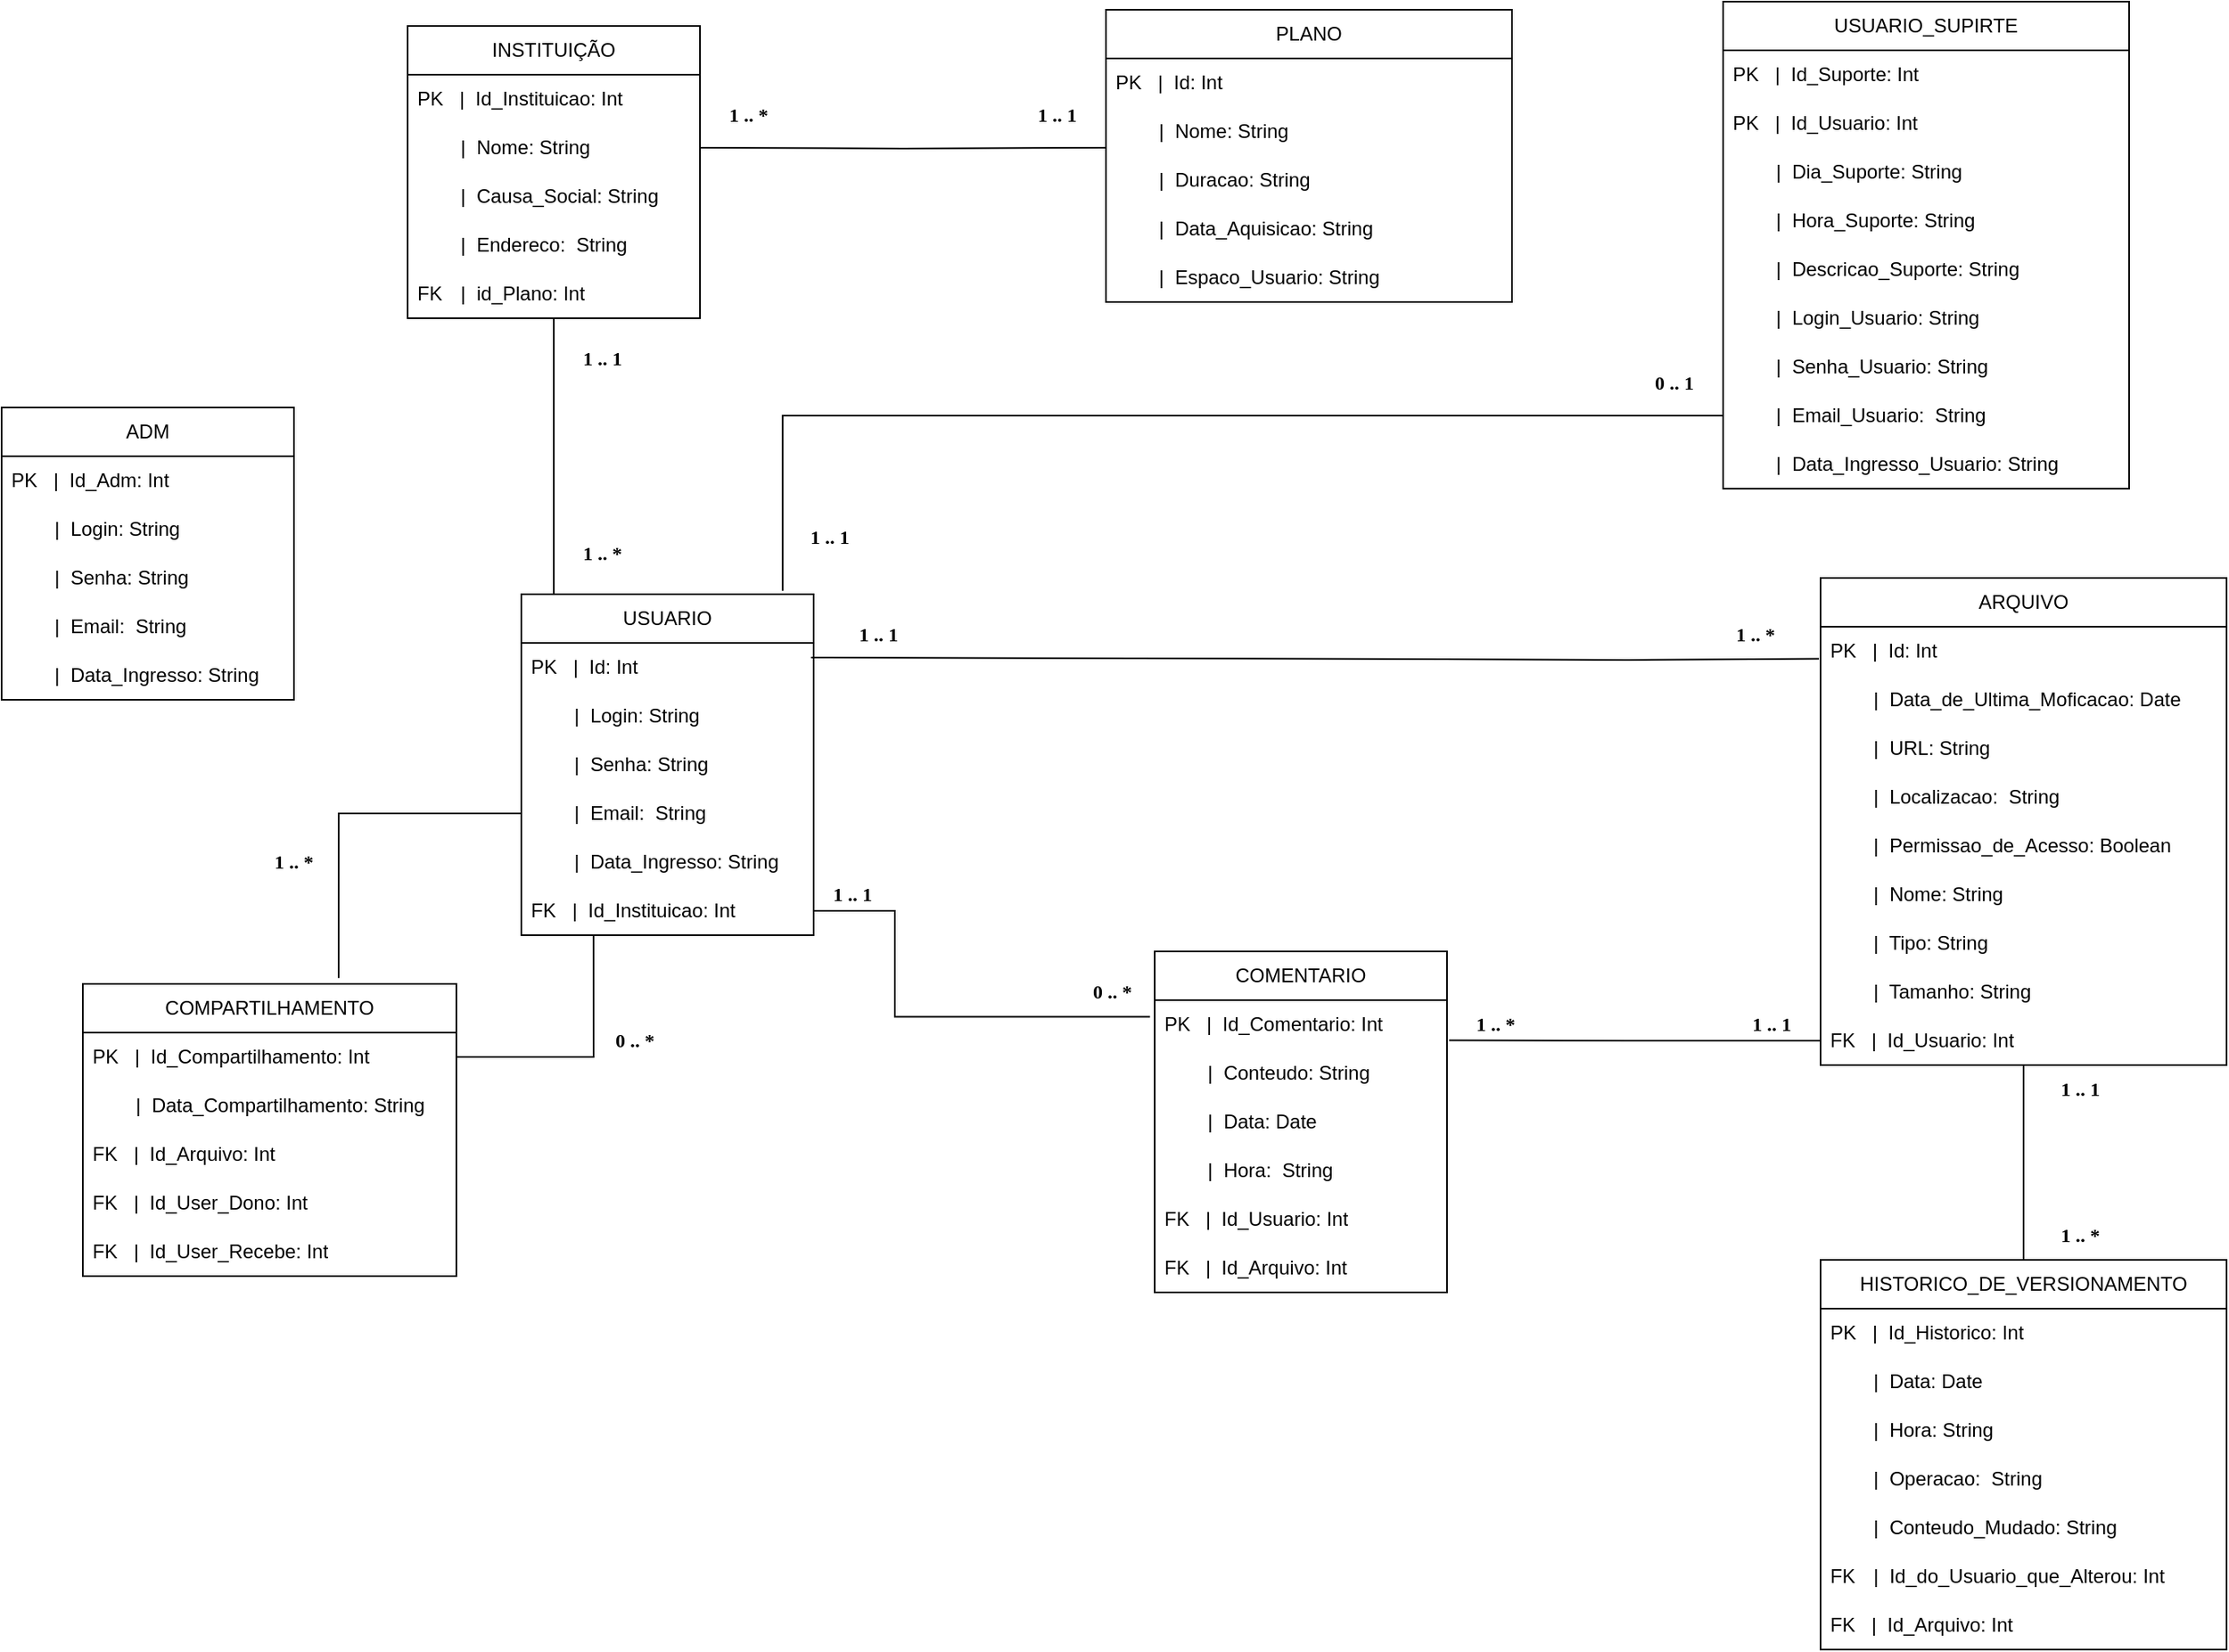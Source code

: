 <mxfile version="27.0.5">
  <diagram name="Página-1" id="Sn70l-eS0Fuq6PyFYDMR">
    <mxGraphModel grid="1" page="1" gridSize="10" guides="1" tooltips="1" connect="1" arrows="1" fold="1" pageScale="1" pageWidth="827" pageHeight="1169" math="0" shadow="0">
      <root>
        <mxCell id="0" />
        <mxCell id="1" parent="0" />
        <mxCell id="A3AxpxYqDfXR_SWSZKje-41" style="edgeStyle=orthogonalEdgeStyle;rounded=0;orthogonalLoop=1;jettySize=auto;html=1;exitX=0.5;exitY=0;exitDx=0;exitDy=0;entryX=0.5;entryY=1;entryDx=0;entryDy=0;endArrow=none;endFill=1;startFill=0;" edge="1" parent="1" source="zEqPPyR3b_pLSrpucmoR-1" target="A3AxpxYqDfXR_SWSZKje-9">
          <mxGeometry relative="1" as="geometry">
            <Array as="points">
              <mxPoint x="160" y="460" />
            </Array>
          </mxGeometry>
        </mxCell>
        <mxCell id="zEqPPyR3b_pLSrpucmoR-1" value="USUARIO" style="swimlane;fontStyle=0;childLayout=stackLayout;horizontal=1;startSize=30;horizontalStack=0;resizeParent=1;resizeParentMax=0;resizeLast=0;collapsible=1;marginBottom=0;whiteSpace=wrap;html=1;" vertex="1" parent="1">
          <mxGeometry x="140" y="460" width="180" height="210" as="geometry" />
        </mxCell>
        <mxCell id="zEqPPyR3b_pLSrpucmoR-2" value="PK&amp;nbsp; &amp;nbsp;|&amp;nbsp; Id: Int" style="text;strokeColor=none;fillColor=none;align=left;verticalAlign=middle;spacingLeft=4;spacingRight=4;overflow=hidden;points=[[0,0.5],[1,0.5]];portConstraint=eastwest;rotatable=0;whiteSpace=wrap;html=1;" vertex="1" parent="zEqPPyR3b_pLSrpucmoR-1">
          <mxGeometry y="30" width="180" height="30" as="geometry" />
        </mxCell>
        <mxCell id="zEqPPyR3b_pLSrpucmoR-3" value="&lt;span style=&quot;white-space: pre;&quot;&gt;&#x9;&lt;/span&gt;|&amp;nbsp; Login: String" style="text;strokeColor=none;fillColor=none;align=left;verticalAlign=middle;spacingLeft=4;spacingRight=4;overflow=hidden;points=[[0,0.5],[1,0.5]];portConstraint=eastwest;rotatable=0;whiteSpace=wrap;html=1;" vertex="1" parent="zEqPPyR3b_pLSrpucmoR-1">
          <mxGeometry y="60" width="180" height="30" as="geometry" />
        </mxCell>
        <mxCell id="zEqPPyR3b_pLSrpucmoR-4" value="&lt;span style=&quot;white-space: pre;&quot;&gt;&#x9;&lt;/span&gt;|&amp;nbsp; Senha: String" style="text;strokeColor=none;fillColor=none;align=left;verticalAlign=middle;spacingLeft=4;spacingRight=4;overflow=hidden;points=[[0,0.5],[1,0.5]];portConstraint=eastwest;rotatable=0;whiteSpace=wrap;html=1;" vertex="1" parent="zEqPPyR3b_pLSrpucmoR-1">
          <mxGeometry y="90" width="180" height="30" as="geometry" />
        </mxCell>
        <mxCell id="zEqPPyR3b_pLSrpucmoR-9" value="&lt;span style=&quot;white-space: pre;&quot;&gt;&#x9;&lt;/span&gt;|&amp;nbsp; Email:&amp;nbsp; String" style="text;strokeColor=none;fillColor=none;align=left;verticalAlign=middle;spacingLeft=4;spacingRight=4;overflow=hidden;points=[[0,0.5],[1,0.5]];portConstraint=eastwest;rotatable=0;whiteSpace=wrap;html=1;" vertex="1" parent="zEqPPyR3b_pLSrpucmoR-1">
          <mxGeometry y="120" width="180" height="30" as="geometry" />
        </mxCell>
        <mxCell id="zEqPPyR3b_pLSrpucmoR-10" value="&lt;span style=&quot;white-space: pre;&quot;&gt;&#x9;&lt;/span&gt;|&amp;nbsp; Data_Ingresso: String" style="text;strokeColor=none;fillColor=none;align=left;verticalAlign=middle;spacingLeft=4;spacingRight=4;overflow=hidden;points=[[0,0.5],[1,0.5]];portConstraint=eastwest;rotatable=0;whiteSpace=wrap;html=1;" vertex="1" parent="zEqPPyR3b_pLSrpucmoR-1">
          <mxGeometry y="150" width="180" height="30" as="geometry" />
        </mxCell>
        <mxCell id="UGEgaU15VHZZsxW4AcWi-66" value="FK&amp;nbsp; &amp;nbsp;|&amp;nbsp; Id_Instituicao: Int" style="text;strokeColor=none;fillColor=none;align=left;verticalAlign=middle;spacingLeft=4;spacingRight=4;overflow=hidden;points=[[0,0.5],[1,0.5]];portConstraint=eastwest;rotatable=0;whiteSpace=wrap;html=1;" vertex="1" parent="zEqPPyR3b_pLSrpucmoR-1">
          <mxGeometry y="180" width="180" height="30" as="geometry" />
        </mxCell>
        <mxCell id="zEqPPyR3b_pLSrpucmoR-18" style="rounded=0;orthogonalLoop=1;jettySize=auto;html=1;entryX=0.99;entryY=0.073;entryDx=0;entryDy=0;entryPerimeter=0;endArrow=none;startFill=0;" edge="1" parent="1">
          <mxGeometry relative="1" as="geometry">
            <mxPoint x="710" y="500" as="sourcePoint" />
            <mxPoint x="318.38" y="499.0" as="targetPoint" />
          </mxGeometry>
        </mxCell>
        <mxCell id="zEqPPyR3b_pLSrpucmoR-19" value="&lt;b&gt;&lt;font face=&quot;Comic Sans MS&quot;&gt;1 .. *&lt;/font&gt;&lt;/b&gt;" style="text;html=1;align=center;verticalAlign=middle;whiteSpace=wrap;rounded=0;" vertex="1" parent="1">
          <mxGeometry x="250" y="150" width="60" height="30" as="geometry" />
        </mxCell>
        <mxCell id="UGEgaU15VHZZsxW4AcWi-2" value="ARQUIVO" style="swimlane;fontStyle=0;childLayout=stackLayout;horizontal=1;startSize=30;horizontalStack=0;resizeParent=1;resizeParentMax=0;resizeLast=0;collapsible=1;marginBottom=0;whiteSpace=wrap;html=1;" vertex="1" parent="1">
          <mxGeometry x="940" y="450" width="250" height="300" as="geometry" />
        </mxCell>
        <mxCell id="UGEgaU15VHZZsxW4AcWi-3" value="PK&amp;nbsp; &amp;nbsp;|&amp;nbsp; Id: Int" style="text;strokeColor=none;fillColor=none;align=left;verticalAlign=middle;spacingLeft=4;spacingRight=4;overflow=hidden;points=[[0,0.5],[1,0.5]];portConstraint=eastwest;rotatable=0;whiteSpace=wrap;html=1;" vertex="1" parent="UGEgaU15VHZZsxW4AcWi-2">
          <mxGeometry y="30" width="250" height="30" as="geometry" />
        </mxCell>
        <mxCell id="UGEgaU15VHZZsxW4AcWi-4" value="&lt;span style=&quot;white-space: pre;&quot;&gt;&#x9;&lt;/span&gt;|&amp;nbsp; Data_de_Ultima_Moficacao: Date" style="text;strokeColor=none;fillColor=none;align=left;verticalAlign=middle;spacingLeft=4;spacingRight=4;overflow=hidden;points=[[0,0.5],[1,0.5]];portConstraint=eastwest;rotatable=0;whiteSpace=wrap;html=1;" vertex="1" parent="UGEgaU15VHZZsxW4AcWi-2">
          <mxGeometry y="60" width="250" height="30" as="geometry" />
        </mxCell>
        <mxCell id="UGEgaU15VHZZsxW4AcWi-5" value="&lt;span style=&quot;white-space: pre;&quot;&gt;&#x9;&lt;/span&gt;|&amp;nbsp; URL: String" style="text;strokeColor=none;fillColor=none;align=left;verticalAlign=middle;spacingLeft=4;spacingRight=4;overflow=hidden;points=[[0,0.5],[1,0.5]];portConstraint=eastwest;rotatable=0;whiteSpace=wrap;html=1;" vertex="1" parent="UGEgaU15VHZZsxW4AcWi-2">
          <mxGeometry y="90" width="250" height="30" as="geometry" />
        </mxCell>
        <mxCell id="UGEgaU15VHZZsxW4AcWi-6" value="&lt;span style=&quot;white-space: pre;&quot;&gt;&#x9;&lt;/span&gt;|&amp;nbsp; Localizacao:&amp;nbsp; String" style="text;strokeColor=none;fillColor=none;align=left;verticalAlign=middle;spacingLeft=4;spacingRight=4;overflow=hidden;points=[[0,0.5],[1,0.5]];portConstraint=eastwest;rotatable=0;whiteSpace=wrap;html=1;" vertex="1" parent="UGEgaU15VHZZsxW4AcWi-2">
          <mxGeometry y="120" width="250" height="30" as="geometry" />
        </mxCell>
        <mxCell id="UGEgaU15VHZZsxW4AcWi-11" value="&lt;span style=&quot;white-space: pre;&quot;&gt;&#x9;&lt;/span&gt;|&amp;nbsp; Permissao_de_Acesso: Boolean" style="text;strokeColor=none;fillColor=none;align=left;verticalAlign=middle;spacingLeft=4;spacingRight=4;overflow=hidden;points=[[0,0.5],[1,0.5]];portConstraint=eastwest;rotatable=0;whiteSpace=wrap;html=1;" vertex="1" parent="UGEgaU15VHZZsxW4AcWi-2">
          <mxGeometry y="150" width="250" height="30" as="geometry" />
        </mxCell>
        <mxCell id="UGEgaU15VHZZsxW4AcWi-9" value="&lt;span style=&quot;white-space: pre;&quot;&gt;&#x9;&lt;/span&gt;|&amp;nbsp; Nome: String" style="text;strokeColor=none;fillColor=none;align=left;verticalAlign=middle;spacingLeft=4;spacingRight=4;overflow=hidden;points=[[0,0.5],[1,0.5]];portConstraint=eastwest;rotatable=0;whiteSpace=wrap;html=1;" vertex="1" parent="UGEgaU15VHZZsxW4AcWi-2">
          <mxGeometry y="180" width="250" height="30" as="geometry" />
        </mxCell>
        <mxCell id="UGEgaU15VHZZsxW4AcWi-10" value="&lt;span style=&quot;white-space: pre;&quot;&gt;&#x9;&lt;/span&gt;|&amp;nbsp; Tipo: String" style="text;strokeColor=none;fillColor=none;align=left;verticalAlign=middle;spacingLeft=4;spacingRight=4;overflow=hidden;points=[[0,0.5],[1,0.5]];portConstraint=eastwest;rotatable=0;whiteSpace=wrap;html=1;" vertex="1" parent="UGEgaU15VHZZsxW4AcWi-2">
          <mxGeometry y="210" width="250" height="30" as="geometry" />
        </mxCell>
        <mxCell id="UGEgaU15VHZZsxW4AcWi-7" value="&lt;span style=&quot;white-space: pre;&quot;&gt;&#x9;&lt;/span&gt;|&amp;nbsp; Tamanho: String" style="text;strokeColor=none;fillColor=none;align=left;verticalAlign=middle;spacingLeft=4;spacingRight=4;overflow=hidden;points=[[0,0.5],[1,0.5]];portConstraint=eastwest;rotatable=0;whiteSpace=wrap;html=1;" vertex="1" parent="UGEgaU15VHZZsxW4AcWi-2">
          <mxGeometry y="240" width="250" height="30" as="geometry" />
        </mxCell>
        <mxCell id="zEqPPyR3b_pLSrpucmoR-13" value="FK&amp;nbsp; &amp;nbsp;|&amp;nbsp; Id_Usuario: Int" style="text;strokeColor=none;fillColor=none;align=left;verticalAlign=middle;spacingLeft=4;spacingRight=4;overflow=hidden;points=[[0,0.5],[1,0.5]];portConstraint=eastwest;rotatable=0;whiteSpace=wrap;html=1;" vertex="1" parent="UGEgaU15VHZZsxW4AcWi-2">
          <mxGeometry y="270" width="250" height="30" as="geometry" />
        </mxCell>
        <mxCell id="UGEgaU15VHZZsxW4AcWi-13" style="edgeStyle=orthogonalEdgeStyle;rounded=0;orthogonalLoop=1;jettySize=auto;html=1;entryX=-0.004;entryY=0.659;entryDx=0;entryDy=0;entryPerimeter=0;endArrow=none;startFill=0;" edge="1" parent="1" target="UGEgaU15VHZZsxW4AcWi-3">
          <mxGeometry relative="1" as="geometry">
            <mxPoint x="702" y="500" as="sourcePoint" />
          </mxGeometry>
        </mxCell>
        <mxCell id="UGEgaU15VHZZsxW4AcWi-14" value="&lt;b&gt;&lt;font face=&quot;Comic Sans MS&quot;&gt;1 .. *&lt;/font&gt;&lt;/b&gt;" style="text;html=1;align=center;verticalAlign=middle;whiteSpace=wrap;rounded=0;" vertex="1" parent="1">
          <mxGeometry x="870" y="470" width="60" height="30" as="geometry" />
        </mxCell>
        <mxCell id="UGEgaU15VHZZsxW4AcWi-18" value="HISTORICO_DE_VERSIONAMENTO" style="swimlane;fontStyle=0;childLayout=stackLayout;horizontal=1;startSize=30;horizontalStack=0;resizeParent=1;resizeParentMax=0;resizeLast=0;collapsible=1;marginBottom=0;whiteSpace=wrap;html=1;" vertex="1" parent="1">
          <mxGeometry x="940" y="870" width="250" height="240" as="geometry" />
        </mxCell>
        <mxCell id="UGEgaU15VHZZsxW4AcWi-19" value="PK&amp;nbsp; &amp;nbsp;|&amp;nbsp; Id_Historico: Int" style="text;strokeColor=none;fillColor=none;align=left;verticalAlign=middle;spacingLeft=4;spacingRight=4;overflow=hidden;points=[[0,0.5],[1,0.5]];portConstraint=eastwest;rotatable=0;whiteSpace=wrap;html=1;" vertex="1" parent="UGEgaU15VHZZsxW4AcWi-18">
          <mxGeometry y="30" width="250" height="30" as="geometry" />
        </mxCell>
        <mxCell id="UGEgaU15VHZZsxW4AcWi-20" value="&lt;span style=&quot;white-space: pre;&quot;&gt;&#x9;&lt;/span&gt;|&amp;nbsp; Data: Date" style="text;strokeColor=none;fillColor=none;align=left;verticalAlign=middle;spacingLeft=4;spacingRight=4;overflow=hidden;points=[[0,0.5],[1,0.5]];portConstraint=eastwest;rotatable=0;whiteSpace=wrap;html=1;" vertex="1" parent="UGEgaU15VHZZsxW4AcWi-18">
          <mxGeometry y="60" width="250" height="30" as="geometry" />
        </mxCell>
        <mxCell id="UGEgaU15VHZZsxW4AcWi-21" value="&lt;span style=&quot;white-space: pre;&quot;&gt;&#x9;&lt;/span&gt;|&amp;nbsp; Hora: String" style="text;strokeColor=none;fillColor=none;align=left;verticalAlign=middle;spacingLeft=4;spacingRight=4;overflow=hidden;points=[[0,0.5],[1,0.5]];portConstraint=eastwest;rotatable=0;whiteSpace=wrap;html=1;" vertex="1" parent="UGEgaU15VHZZsxW4AcWi-18">
          <mxGeometry y="90" width="250" height="30" as="geometry" />
        </mxCell>
        <mxCell id="UGEgaU15VHZZsxW4AcWi-22" value="&lt;span style=&quot;white-space: pre;&quot;&gt;&#x9;&lt;/span&gt;|&amp;nbsp; Operacao:&amp;nbsp; String" style="text;strokeColor=none;fillColor=none;align=left;verticalAlign=middle;spacingLeft=4;spacingRight=4;overflow=hidden;points=[[0,0.5],[1,0.5]];portConstraint=eastwest;rotatable=0;whiteSpace=wrap;html=1;" vertex="1" parent="UGEgaU15VHZZsxW4AcWi-18">
          <mxGeometry y="120" width="250" height="30" as="geometry" />
        </mxCell>
        <mxCell id="UGEgaU15VHZZsxW4AcWi-24" value="&lt;span style=&quot;white-space: pre;&quot;&gt;&#x9;&lt;/span&gt;|&amp;nbsp; Conteudo_Mudado: String" style="text;strokeColor=none;fillColor=none;align=left;verticalAlign=middle;spacingLeft=4;spacingRight=4;overflow=hidden;points=[[0,0.5],[1,0.5]];portConstraint=eastwest;rotatable=0;whiteSpace=wrap;html=1;" vertex="1" parent="UGEgaU15VHZZsxW4AcWi-18">
          <mxGeometry y="150" width="250" height="30" as="geometry" />
        </mxCell>
        <mxCell id="UGEgaU15VHZZsxW4AcWi-23" value="FK&lt;span style=&quot;white-space: pre;&quot;&gt;&#x9;&lt;/span&gt;|&amp;nbsp; Id_do_Usuario_que_Alterou: Int" style="text;strokeColor=none;fillColor=none;align=left;verticalAlign=middle;spacingLeft=4;spacingRight=4;overflow=hidden;points=[[0,0.5],[1,0.5]];portConstraint=eastwest;rotatable=0;whiteSpace=wrap;html=1;" vertex="1" parent="UGEgaU15VHZZsxW4AcWi-18">
          <mxGeometry y="180" width="250" height="30" as="geometry" />
        </mxCell>
        <mxCell id="UGEgaU15VHZZsxW4AcWi-45" value="FK&amp;nbsp; &amp;nbsp;|&amp;nbsp; Id_Arquivo: Int" style="text;strokeColor=none;fillColor=none;align=left;verticalAlign=middle;spacingLeft=4;spacingRight=4;overflow=hidden;points=[[0,0.5],[1,0.5]];portConstraint=eastwest;rotatable=0;whiteSpace=wrap;html=1;" vertex="1" parent="UGEgaU15VHZZsxW4AcWi-18">
          <mxGeometry y="210" width="250" height="30" as="geometry" />
        </mxCell>
        <mxCell id="UGEgaU15VHZZsxW4AcWi-29" value="ADM" style="swimlane;fontStyle=0;childLayout=stackLayout;horizontal=1;startSize=30;horizontalStack=0;resizeParent=1;resizeParentMax=0;resizeLast=0;collapsible=1;marginBottom=0;whiteSpace=wrap;html=1;" vertex="1" parent="1">
          <mxGeometry x="-180" y="345" width="180" height="180" as="geometry" />
        </mxCell>
        <mxCell id="UGEgaU15VHZZsxW4AcWi-30" value="PK&amp;nbsp; &amp;nbsp;|&amp;nbsp; Id_Adm: Int" style="text;strokeColor=none;fillColor=none;align=left;verticalAlign=middle;spacingLeft=4;spacingRight=4;overflow=hidden;points=[[0,0.5],[1,0.5]];portConstraint=eastwest;rotatable=0;whiteSpace=wrap;html=1;" vertex="1" parent="UGEgaU15VHZZsxW4AcWi-29">
          <mxGeometry y="30" width="180" height="30" as="geometry" />
        </mxCell>
        <mxCell id="UGEgaU15VHZZsxW4AcWi-31" value="&lt;span style=&quot;white-space: pre;&quot;&gt;&#x9;&lt;/span&gt;|&amp;nbsp; Login: String" style="text;strokeColor=none;fillColor=none;align=left;verticalAlign=middle;spacingLeft=4;spacingRight=4;overflow=hidden;points=[[0,0.5],[1,0.5]];portConstraint=eastwest;rotatable=0;whiteSpace=wrap;html=1;" vertex="1" parent="UGEgaU15VHZZsxW4AcWi-29">
          <mxGeometry y="60" width="180" height="30" as="geometry" />
        </mxCell>
        <mxCell id="UGEgaU15VHZZsxW4AcWi-32" value="&lt;span style=&quot;white-space: pre;&quot;&gt;&#x9;&lt;/span&gt;|&amp;nbsp; Senha: String" style="text;strokeColor=none;fillColor=none;align=left;verticalAlign=middle;spacingLeft=4;spacingRight=4;overflow=hidden;points=[[0,0.5],[1,0.5]];portConstraint=eastwest;rotatable=0;whiteSpace=wrap;html=1;" vertex="1" parent="UGEgaU15VHZZsxW4AcWi-29">
          <mxGeometry y="90" width="180" height="30" as="geometry" />
        </mxCell>
        <mxCell id="UGEgaU15VHZZsxW4AcWi-33" value="&lt;span style=&quot;white-space: pre;&quot;&gt;&#x9;&lt;/span&gt;|&amp;nbsp; Email:&amp;nbsp; String" style="text;strokeColor=none;fillColor=none;align=left;verticalAlign=middle;spacingLeft=4;spacingRight=4;overflow=hidden;points=[[0,0.5],[1,0.5]];portConstraint=eastwest;rotatable=0;whiteSpace=wrap;html=1;" vertex="1" parent="UGEgaU15VHZZsxW4AcWi-29">
          <mxGeometry y="120" width="180" height="30" as="geometry" />
        </mxCell>
        <mxCell id="UGEgaU15VHZZsxW4AcWi-34" value="&lt;span style=&quot;white-space: pre;&quot;&gt;&#x9;&lt;/span&gt;|&amp;nbsp; Data_Ingresso: String" style="text;strokeColor=none;fillColor=none;align=left;verticalAlign=middle;spacingLeft=4;spacingRight=4;overflow=hidden;points=[[0,0.5],[1,0.5]];portConstraint=eastwest;rotatable=0;whiteSpace=wrap;html=1;" vertex="1" parent="UGEgaU15VHZZsxW4AcWi-29">
          <mxGeometry y="150" width="180" height="30" as="geometry" />
        </mxCell>
        <mxCell id="UGEgaU15VHZZsxW4AcWi-36" value="&lt;b&gt;&lt;font face=&quot;Comic Sans MS&quot;&gt;1 .. 1&lt;/font&gt;&lt;/b&gt;" style="text;html=1;align=center;verticalAlign=middle;whiteSpace=wrap;rounded=0;" vertex="1" parent="1">
          <mxGeometry x="1070" y="750" width="60" height="30" as="geometry" />
        </mxCell>
        <mxCell id="UGEgaU15VHZZsxW4AcWi-37" value="&lt;b&gt;&lt;font face=&quot;Comic Sans MS&quot;&gt;1 .. *&lt;/font&gt;&lt;/b&gt;" style="text;html=1;align=center;verticalAlign=middle;whiteSpace=wrap;rounded=0;" vertex="1" parent="1">
          <mxGeometry x="1070" y="840" width="60" height="30" as="geometry" />
        </mxCell>
        <mxCell id="UGEgaU15VHZZsxW4AcWi-38" value="COMENTARIO" style="swimlane;fontStyle=0;childLayout=stackLayout;horizontal=1;startSize=30;horizontalStack=0;resizeParent=1;resizeParentMax=0;resizeLast=0;collapsible=1;marginBottom=0;whiteSpace=wrap;html=1;" vertex="1" parent="1">
          <mxGeometry x="530" y="680" width="180" height="210" as="geometry" />
        </mxCell>
        <mxCell id="UGEgaU15VHZZsxW4AcWi-39" value="PK&amp;nbsp; &amp;nbsp;|&amp;nbsp; Id_Comentario: Int" style="text;strokeColor=none;fillColor=none;align=left;verticalAlign=middle;spacingLeft=4;spacingRight=4;overflow=hidden;points=[[0,0.5],[1,0.5]];portConstraint=eastwest;rotatable=0;whiteSpace=wrap;html=1;" vertex="1" parent="UGEgaU15VHZZsxW4AcWi-38">
          <mxGeometry y="30" width="180" height="30" as="geometry" />
        </mxCell>
        <mxCell id="UGEgaU15VHZZsxW4AcWi-40" value="&lt;span style=&quot;white-space: pre;&quot;&gt;&#x9;&lt;/span&gt;|&amp;nbsp; Conteudo: String" style="text;strokeColor=none;fillColor=none;align=left;verticalAlign=middle;spacingLeft=4;spacingRight=4;overflow=hidden;points=[[0,0.5],[1,0.5]];portConstraint=eastwest;rotatable=0;whiteSpace=wrap;html=1;" vertex="1" parent="UGEgaU15VHZZsxW4AcWi-38">
          <mxGeometry y="60" width="180" height="30" as="geometry" />
        </mxCell>
        <mxCell id="UGEgaU15VHZZsxW4AcWi-41" value="&lt;span style=&quot;white-space: pre;&quot;&gt;&#x9;&lt;/span&gt;|&amp;nbsp; Data: Date" style="text;strokeColor=none;fillColor=none;align=left;verticalAlign=middle;spacingLeft=4;spacingRight=4;overflow=hidden;points=[[0,0.5],[1,0.5]];portConstraint=eastwest;rotatable=0;whiteSpace=wrap;html=1;" vertex="1" parent="UGEgaU15VHZZsxW4AcWi-38">
          <mxGeometry y="90" width="180" height="30" as="geometry" />
        </mxCell>
        <mxCell id="UGEgaU15VHZZsxW4AcWi-42" value="&lt;span style=&quot;white-space: pre;&quot;&gt;&#x9;&lt;/span&gt;|&amp;nbsp; Hora:&amp;nbsp; String" style="text;strokeColor=none;fillColor=none;align=left;verticalAlign=middle;spacingLeft=4;spacingRight=4;overflow=hidden;points=[[0,0.5],[1,0.5]];portConstraint=eastwest;rotatable=0;whiteSpace=wrap;html=1;" vertex="1" parent="UGEgaU15VHZZsxW4AcWi-38">
          <mxGeometry y="120" width="180" height="30" as="geometry" />
        </mxCell>
        <mxCell id="UGEgaU15VHZZsxW4AcWi-46" value="FK&amp;nbsp; &amp;nbsp;|&amp;nbsp; Id_Usuario: Int" style="text;strokeColor=none;fillColor=none;align=left;verticalAlign=middle;spacingLeft=4;spacingRight=4;overflow=hidden;points=[[0,0.5],[1,0.5]];portConstraint=eastwest;rotatable=0;whiteSpace=wrap;html=1;" vertex="1" parent="UGEgaU15VHZZsxW4AcWi-38">
          <mxGeometry y="150" width="180" height="30" as="geometry" />
        </mxCell>
        <mxCell id="UGEgaU15VHZZsxW4AcWi-47" value="FK&amp;nbsp; &amp;nbsp;|&amp;nbsp; Id_Arquivo: Int" style="text;strokeColor=none;fillColor=none;align=left;verticalAlign=middle;spacingLeft=4;spacingRight=4;overflow=hidden;points=[[0,0.5],[1,0.5]];portConstraint=eastwest;rotatable=0;whiteSpace=wrap;html=1;" vertex="1" parent="UGEgaU15VHZZsxW4AcWi-38">
          <mxGeometry y="180" width="180" height="30" as="geometry" />
        </mxCell>
        <mxCell id="A3AxpxYqDfXR_SWSZKje-9" value="INSTITUIÇÃO" style="swimlane;fontStyle=0;childLayout=stackLayout;horizontal=1;startSize=30;horizontalStack=0;resizeParent=1;resizeParentMax=0;resizeLast=0;collapsible=1;marginBottom=0;whiteSpace=wrap;html=1;" vertex="1" parent="1">
          <mxGeometry x="70" y="110" width="180" height="180" as="geometry" />
        </mxCell>
        <mxCell id="A3AxpxYqDfXR_SWSZKje-10" value="PK&amp;nbsp; &amp;nbsp;|&amp;nbsp; Id_Instituicao: Int" style="text;strokeColor=none;fillColor=none;align=left;verticalAlign=middle;spacingLeft=4;spacingRight=4;overflow=hidden;points=[[0,0.5],[1,0.5]];portConstraint=eastwest;rotatable=0;whiteSpace=wrap;html=1;" vertex="1" parent="A3AxpxYqDfXR_SWSZKje-9">
          <mxGeometry y="30" width="180" height="30" as="geometry" />
        </mxCell>
        <mxCell id="A3AxpxYqDfXR_SWSZKje-11" value="&lt;span style=&quot;white-space: pre;&quot;&gt;&#x9;&lt;/span&gt;|&amp;nbsp; Nome: String" style="text;strokeColor=none;fillColor=none;align=left;verticalAlign=middle;spacingLeft=4;spacingRight=4;overflow=hidden;points=[[0,0.5],[1,0.5]];portConstraint=eastwest;rotatable=0;whiteSpace=wrap;html=1;" vertex="1" parent="A3AxpxYqDfXR_SWSZKje-9">
          <mxGeometry y="60" width="180" height="30" as="geometry" />
        </mxCell>
        <mxCell id="A3AxpxYqDfXR_SWSZKje-12" value="&lt;span style=&quot;white-space: pre;&quot;&gt;&#x9;&lt;/span&gt;|&amp;nbsp; Causa_Social: String" style="text;strokeColor=none;fillColor=none;align=left;verticalAlign=middle;spacingLeft=4;spacingRight=4;overflow=hidden;points=[[0,0.5],[1,0.5]];portConstraint=eastwest;rotatable=0;whiteSpace=wrap;html=1;" vertex="1" parent="A3AxpxYqDfXR_SWSZKje-9">
          <mxGeometry y="90" width="180" height="30" as="geometry" />
        </mxCell>
        <mxCell id="A3AxpxYqDfXR_SWSZKje-13" value="&lt;span style=&quot;white-space: pre;&quot;&gt;&#x9;&lt;/span&gt;|&amp;nbsp; Endereco:&amp;nbsp; String" style="text;strokeColor=none;fillColor=none;align=left;verticalAlign=middle;spacingLeft=4;spacingRight=4;overflow=hidden;points=[[0,0.5],[1,0.5]];portConstraint=eastwest;rotatable=0;whiteSpace=wrap;html=1;" vertex="1" parent="A3AxpxYqDfXR_SWSZKje-9">
          <mxGeometry y="120" width="180" height="30" as="geometry" />
        </mxCell>
        <mxCell id="A3AxpxYqDfXR_SWSZKje-37" value="FK&lt;span style=&quot;white-space: pre;&quot;&gt;&#x9;&lt;/span&gt;|&amp;nbsp; id_Plano: Int" style="text;strokeColor=none;fillColor=none;align=left;verticalAlign=middle;spacingLeft=4;spacingRight=4;overflow=hidden;points=[[0,0.5],[1,0.5]];portConstraint=eastwest;rotatable=0;whiteSpace=wrap;html=1;" vertex="1" parent="A3AxpxYqDfXR_SWSZKje-9">
          <mxGeometry y="150" width="180" height="30" as="geometry" />
        </mxCell>
        <mxCell id="A3AxpxYqDfXR_SWSZKje-27" value="" style="shape=waypoint;sketch=0;size=6;pointerEvents=1;points=[];fillColor=default;resizable=0;rotatable=0;perimeter=centerPerimeter;snapToPoint=1;fontStyle=0;startSize=30;horizontal=1;strokeColor=none;" vertex="1" parent="1">
          <mxGeometry x="334" y="175" width="20" height="20" as="geometry" />
        </mxCell>
        <mxCell id="A3AxpxYqDfXR_SWSZKje-28" value="" style="edgeStyle=orthogonalEdgeStyle;rounded=0;orthogonalLoop=1;jettySize=auto;html=1;endArrow=none;startFill=0;entryX=1;entryY=0.5;entryDx=0;entryDy=0;" edge="1" parent="1" target="A3AxpxYqDfXR_SWSZKje-11">
          <mxGeometry relative="1" as="geometry">
            <mxPoint x="500" y="185" as="sourcePoint" />
          </mxGeometry>
        </mxCell>
        <mxCell id="UGEgaU15VHZZsxW4AcWi-51" value="&lt;b&gt;&lt;font face=&quot;Comic Sans MS&quot;&gt;1 .. 1&lt;/font&gt;&lt;/b&gt;" style="text;html=1;align=center;verticalAlign=middle;whiteSpace=wrap;rounded=0;" vertex="1" parent="1">
          <mxGeometry x="314" y="630" width="60" height="30" as="geometry" />
        </mxCell>
        <mxCell id="UGEgaU15VHZZsxW4AcWi-50" value="&lt;b&gt;&lt;font face=&quot;Comic Sans MS&quot;&gt;1 .. 1&lt;/font&gt;&lt;/b&gt;" style="text;html=1;align=center;verticalAlign=middle;whiteSpace=wrap;rounded=0;" vertex="1" parent="1">
          <mxGeometry x="330" y="470" width="60" height="30" as="geometry" />
        </mxCell>
        <mxCell id="A3AxpxYqDfXR_SWSZKje-29" value="&lt;b&gt;&lt;font face=&quot;Comic Sans MS&quot;&gt;1 .. 1&lt;/font&gt;&lt;/b&gt;" style="text;html=1;align=center;verticalAlign=middle;whiteSpace=wrap;rounded=0;" vertex="1" parent="1">
          <mxGeometry x="440" y="150" width="60" height="30" as="geometry" />
        </mxCell>
        <mxCell id="UGEgaU15VHZZsxW4AcWi-52" value="&lt;b&gt;&lt;font face=&quot;Comic Sans MS&quot;&gt;0 .. *&lt;/font&gt;&lt;/b&gt;" style="text;html=1;align=center;verticalAlign=middle;whiteSpace=wrap;rounded=0;" vertex="1" parent="1">
          <mxGeometry x="474" y="690" width="60" height="30" as="geometry" />
        </mxCell>
        <mxCell id="UGEgaU15VHZZsxW4AcWi-53" value="&lt;b&gt;&lt;font face=&quot;Comic Sans MS&quot;&gt;1 .. 1&lt;/font&gt;&lt;/b&gt;" style="text;html=1;align=center;verticalAlign=middle;whiteSpace=wrap;rounded=0;" vertex="1" parent="1">
          <mxGeometry x="880" y="710" width="60" height="30" as="geometry" />
        </mxCell>
        <mxCell id="UGEgaU15VHZZsxW4AcWi-54" value="&lt;b&gt;&lt;font face=&quot;Comic Sans MS&quot;&gt;1 .. *&lt;/font&gt;&lt;/b&gt;" style="text;html=1;align=center;verticalAlign=middle;whiteSpace=wrap;rounded=0;" vertex="1" parent="1">
          <mxGeometry x="710" y="710" width="60" height="30" as="geometry" />
        </mxCell>
        <mxCell id="A3AxpxYqDfXR_SWSZKje-31" value="PLANO" style="swimlane;fontStyle=0;childLayout=stackLayout;horizontal=1;startSize=30;horizontalStack=0;resizeParent=1;resizeParentMax=0;resizeLast=0;collapsible=1;marginBottom=0;whiteSpace=wrap;html=1;" vertex="1" parent="1">
          <mxGeometry x="500" y="100" width="250" height="180" as="geometry" />
        </mxCell>
        <mxCell id="A3AxpxYqDfXR_SWSZKje-32" value="PK&amp;nbsp; &amp;nbsp;|&amp;nbsp; Id: Int" style="text;strokeColor=none;fillColor=none;align=left;verticalAlign=middle;spacingLeft=4;spacingRight=4;overflow=hidden;points=[[0,0.5],[1,0.5]];portConstraint=eastwest;rotatable=0;whiteSpace=wrap;html=1;" vertex="1" parent="A3AxpxYqDfXR_SWSZKje-31">
          <mxGeometry y="30" width="250" height="30" as="geometry" />
        </mxCell>
        <mxCell id="A3AxpxYqDfXR_SWSZKje-33" value="&lt;span style=&quot;white-space: pre;&quot;&gt;&#x9;&lt;/span&gt;|&amp;nbsp; Nome: String" style="text;strokeColor=none;fillColor=none;align=left;verticalAlign=middle;spacingLeft=4;spacingRight=4;overflow=hidden;points=[[0,0.5],[1,0.5]];portConstraint=eastwest;rotatable=0;whiteSpace=wrap;html=1;" vertex="1" parent="A3AxpxYqDfXR_SWSZKje-31">
          <mxGeometry y="60" width="250" height="30" as="geometry" />
        </mxCell>
        <mxCell id="A3AxpxYqDfXR_SWSZKje-34" value="&lt;span style=&quot;white-space: pre;&quot;&gt;&#x9;&lt;/span&gt;|&amp;nbsp; Duracao: String" style="text;strokeColor=none;fillColor=none;align=left;verticalAlign=middle;spacingLeft=4;spacingRight=4;overflow=hidden;points=[[0,0.5],[1,0.5]];portConstraint=eastwest;rotatable=0;whiteSpace=wrap;html=1;" vertex="1" parent="A3AxpxYqDfXR_SWSZKje-31">
          <mxGeometry y="90" width="250" height="30" as="geometry" />
        </mxCell>
        <mxCell id="A3AxpxYqDfXR_SWSZKje-35" value="&lt;span style=&quot;white-space: pre;&quot;&gt;&#x9;&lt;/span&gt;|&amp;nbsp; Data_Aquisicao: String" style="text;strokeColor=none;fillColor=none;align=left;verticalAlign=middle;spacingLeft=4;spacingRight=4;overflow=hidden;points=[[0,0.5],[1,0.5]];portConstraint=eastwest;rotatable=0;whiteSpace=wrap;html=1;" vertex="1" parent="A3AxpxYqDfXR_SWSZKje-31">
          <mxGeometry y="120" width="250" height="30" as="geometry" />
        </mxCell>
        <mxCell id="A3AxpxYqDfXR_SWSZKje-36" value="&lt;span style=&quot;white-space: pre;&quot;&gt;&#x9;&lt;/span&gt;|&amp;nbsp; Espaco_Usuario: String" style="text;strokeColor=none;fillColor=none;align=left;verticalAlign=middle;spacingLeft=4;spacingRight=4;overflow=hidden;points=[[0,0.5],[1,0.5]];portConstraint=eastwest;rotatable=0;whiteSpace=wrap;html=1;" vertex="1" parent="A3AxpxYqDfXR_SWSZKje-31">
          <mxGeometry y="150" width="250" height="30" as="geometry" />
        </mxCell>
        <mxCell id="UGEgaU15VHZZsxW4AcWi-56" value="COMPARTILHAMENTO" style="swimlane;fontStyle=0;childLayout=stackLayout;horizontal=1;startSize=30;horizontalStack=0;resizeParent=1;resizeParentMax=0;resizeLast=0;collapsible=1;marginBottom=0;whiteSpace=wrap;html=1;" vertex="1" parent="1">
          <mxGeometry x="-130" y="700" width="230" height="180" as="geometry" />
        </mxCell>
        <mxCell id="UGEgaU15VHZZsxW4AcWi-57" value="PK&amp;nbsp; &amp;nbsp;|&amp;nbsp; Id_Compartilhamento: Int" style="text;strokeColor=none;fillColor=none;align=left;verticalAlign=middle;spacingLeft=4;spacingRight=4;overflow=hidden;points=[[0,0.5],[1,0.5]];portConstraint=eastwest;rotatable=0;whiteSpace=wrap;html=1;" vertex="1" parent="UGEgaU15VHZZsxW4AcWi-56">
          <mxGeometry y="30" width="230" height="30" as="geometry" />
        </mxCell>
        <mxCell id="UGEgaU15VHZZsxW4AcWi-58" value="&lt;span style=&quot;white-space: pre;&quot;&gt;&#x9;&lt;/span&gt;|&amp;nbsp; Data_Compartilhamento: String" style="text;strokeColor=none;fillColor=none;align=left;verticalAlign=middle;spacingLeft=4;spacingRight=4;overflow=hidden;points=[[0,0.5],[1,0.5]];portConstraint=eastwest;rotatable=0;whiteSpace=wrap;html=1;" vertex="1" parent="UGEgaU15VHZZsxW4AcWi-56">
          <mxGeometry y="60" width="230" height="30" as="geometry" />
        </mxCell>
        <mxCell id="UGEgaU15VHZZsxW4AcWi-62" value="FK&amp;nbsp; &amp;nbsp;|&amp;nbsp; Id_Arquivo: Int" style="text;strokeColor=none;fillColor=none;align=left;verticalAlign=middle;spacingLeft=4;spacingRight=4;overflow=hidden;points=[[0,0.5],[1,0.5]];portConstraint=eastwest;rotatable=0;whiteSpace=wrap;html=1;" vertex="1" parent="UGEgaU15VHZZsxW4AcWi-56">
          <mxGeometry y="90" width="230" height="30" as="geometry" />
        </mxCell>
        <mxCell id="UGEgaU15VHZZsxW4AcWi-63" value="FK&amp;nbsp; &amp;nbsp;|&amp;nbsp; Id_User_Dono: Int" style="text;strokeColor=none;fillColor=none;align=left;verticalAlign=middle;spacingLeft=4;spacingRight=4;overflow=hidden;points=[[0,0.5],[1,0.5]];portConstraint=eastwest;rotatable=0;whiteSpace=wrap;html=1;" vertex="1" parent="UGEgaU15VHZZsxW4AcWi-56">
          <mxGeometry y="120" width="230" height="30" as="geometry" />
        </mxCell>
        <mxCell id="UGEgaU15VHZZsxW4AcWi-67" value="FK&amp;nbsp; &amp;nbsp;|&amp;nbsp; Id_User_Recebe: Int" style="text;strokeColor=none;fillColor=none;align=left;verticalAlign=middle;spacingLeft=4;spacingRight=4;overflow=hidden;points=[[0,0.5],[1,0.5]];portConstraint=eastwest;rotatable=0;whiteSpace=wrap;html=1;" vertex="1" parent="UGEgaU15VHZZsxW4AcWi-56">
          <mxGeometry y="150" width="230" height="30" as="geometry" />
        </mxCell>
        <mxCell id="UGEgaU15VHZZsxW4AcWi-64" style="edgeStyle=orthogonalEdgeStyle;rounded=0;orthogonalLoop=1;jettySize=auto;html=1;endArrow=none;startFill=0;entryX=0.247;entryY=0.988;entryDx=0;entryDy=0;entryPerimeter=0;" edge="1" parent="1" source="UGEgaU15VHZZsxW4AcWi-57" target="UGEgaU15VHZZsxW4AcWi-66">
          <mxGeometry relative="1" as="geometry">
            <mxPoint x="185" y="680" as="targetPoint" />
          </mxGeometry>
        </mxCell>
        <mxCell id="UGEgaU15VHZZsxW4AcWi-65" style="edgeStyle=orthogonalEdgeStyle;rounded=0;orthogonalLoop=1;jettySize=auto;html=1;endArrow=none;startFill=0;entryX=0.685;entryY=-0.02;entryDx=0;entryDy=0;entryPerimeter=0;" edge="1" parent="1" source="zEqPPyR3b_pLSrpucmoR-9" target="UGEgaU15VHZZsxW4AcWi-56">
          <mxGeometry width="130" height="590" relative="1" as="geometry">
            <mxPoint x="50" y="650" as="targetPoint" />
          </mxGeometry>
        </mxCell>
        <mxCell id="A3AxpxYqDfXR_SWSZKje-44" value="&lt;b&gt;&lt;font face=&quot;Comic Sans MS&quot;&gt;1 .. *&lt;/font&gt;&lt;/b&gt;" style="text;html=1;align=center;verticalAlign=middle;whiteSpace=wrap;rounded=0;" vertex="1" parent="UGEgaU15VHZZsxW4AcWi-65">
          <mxGeometry x="-30" y="610" width="60" height="30" as="geometry" />
        </mxCell>
        <mxCell id="A3AxpxYqDfXR_SWSZKje-42" value="&lt;b&gt;&lt;font face=&quot;Comic Sans MS&quot;&gt;1 .. 1&lt;/font&gt;&lt;/b&gt;" style="text;html=1;align=center;verticalAlign=middle;whiteSpace=wrap;rounded=0;" vertex="1" parent="1">
          <mxGeometry x="160" y="300" width="60" height="30" as="geometry" />
        </mxCell>
        <mxCell id="A3AxpxYqDfXR_SWSZKje-43" value="&lt;b&gt;&lt;font face=&quot;Comic Sans MS&quot;&gt;1 .. *&lt;/font&gt;&lt;/b&gt;" style="text;html=1;align=center;verticalAlign=middle;whiteSpace=wrap;rounded=0;" vertex="1" parent="1">
          <mxGeometry x="160" y="420" width="60" height="30" as="geometry" />
        </mxCell>
        <mxCell id="A3AxpxYqDfXR_SWSZKje-45" value="&lt;b&gt;&lt;font face=&quot;Comic Sans MS&quot;&gt;0 .. *&lt;/font&gt;&lt;/b&gt;" style="text;html=1;align=center;verticalAlign=middle;whiteSpace=wrap;rounded=0;" vertex="1" parent="1">
          <mxGeometry x="180" y="720" width="60" height="30" as="geometry" />
        </mxCell>
        <mxCell id="A3AxpxYqDfXR_SWSZKje-46" value="USUARIO_SUPIRTE" style="swimlane;fontStyle=0;childLayout=stackLayout;horizontal=1;startSize=30;horizontalStack=0;resizeParent=1;resizeParentMax=0;resizeLast=0;collapsible=1;marginBottom=0;whiteSpace=wrap;html=1;" vertex="1" parent="1">
          <mxGeometry x="880" y="95" width="250" height="300" as="geometry" />
        </mxCell>
        <mxCell id="A3AxpxYqDfXR_SWSZKje-47" value="PK&amp;nbsp; &amp;nbsp;|&amp;nbsp; Id_Suporte: Int" style="text;strokeColor=none;fillColor=none;align=left;verticalAlign=middle;spacingLeft=4;spacingRight=4;overflow=hidden;points=[[0,0.5],[1,0.5]];portConstraint=eastwest;rotatable=0;whiteSpace=wrap;html=1;" vertex="1" parent="A3AxpxYqDfXR_SWSZKje-46">
          <mxGeometry y="30" width="250" height="30" as="geometry" />
        </mxCell>
        <mxCell id="A3AxpxYqDfXR_SWSZKje-53" value="PK&amp;nbsp; &amp;nbsp;|&amp;nbsp; Id_Usuario: Int" style="text;strokeColor=none;fillColor=none;align=left;verticalAlign=middle;spacingLeft=4;spacingRight=4;overflow=hidden;points=[[0,0.5],[1,0.5]];portConstraint=eastwest;rotatable=0;whiteSpace=wrap;html=1;" vertex="1" parent="A3AxpxYqDfXR_SWSZKje-46">
          <mxGeometry y="60" width="250" height="30" as="geometry" />
        </mxCell>
        <mxCell id="A3AxpxYqDfXR_SWSZKje-48" value="&lt;span style=&quot;white-space: pre;&quot;&gt;&#x9;&lt;/span&gt;|&amp;nbsp; Dia_Suporte: String" style="text;strokeColor=none;fillColor=none;align=left;verticalAlign=middle;spacingLeft=4;spacingRight=4;overflow=hidden;points=[[0,0.5],[1,0.5]];portConstraint=eastwest;rotatable=0;whiteSpace=wrap;html=1;" vertex="1" parent="A3AxpxYqDfXR_SWSZKje-46">
          <mxGeometry y="90" width="250" height="30" as="geometry" />
        </mxCell>
        <mxCell id="A3AxpxYqDfXR_SWSZKje-49" value="&lt;span style=&quot;white-space: pre;&quot;&gt;&#x9;&lt;/span&gt;|&amp;nbsp; Hora_Suporte: String" style="text;strokeColor=none;fillColor=none;align=left;verticalAlign=middle;spacingLeft=4;spacingRight=4;overflow=hidden;points=[[0,0.5],[1,0.5]];portConstraint=eastwest;rotatable=0;whiteSpace=wrap;html=1;" vertex="1" parent="A3AxpxYqDfXR_SWSZKje-46">
          <mxGeometry y="120" width="250" height="30" as="geometry" />
        </mxCell>
        <mxCell id="A3AxpxYqDfXR_SWSZKje-50" value="&lt;span style=&quot;white-space: pre;&quot;&gt;&#x9;&lt;/span&gt;|&amp;nbsp; Descricao_Suporte: String" style="text;strokeColor=none;fillColor=none;align=left;verticalAlign=middle;spacingLeft=4;spacingRight=4;overflow=hidden;points=[[0,0.5],[1,0.5]];portConstraint=eastwest;rotatable=0;whiteSpace=wrap;html=1;" vertex="1" parent="A3AxpxYqDfXR_SWSZKje-46">
          <mxGeometry y="150" width="250" height="30" as="geometry" />
        </mxCell>
        <mxCell id="A3AxpxYqDfXR_SWSZKje-54" value="&lt;span style=&quot;white-space: pre;&quot;&gt;&#x9;&lt;/span&gt;|&amp;nbsp; Login_Usuario: String" style="text;strokeColor=none;fillColor=none;align=left;verticalAlign=middle;spacingLeft=4;spacingRight=4;overflow=hidden;points=[[0,0.5],[1,0.5]];portConstraint=eastwest;rotatable=0;whiteSpace=wrap;html=1;" vertex="1" parent="A3AxpxYqDfXR_SWSZKje-46">
          <mxGeometry y="180" width="250" height="30" as="geometry" />
        </mxCell>
        <mxCell id="A3AxpxYqDfXR_SWSZKje-55" value="&lt;span style=&quot;white-space: pre;&quot;&gt;&#x9;&lt;/span&gt;|&amp;nbsp; Senha_Usuario: String" style="text;strokeColor=none;fillColor=none;align=left;verticalAlign=middle;spacingLeft=4;spacingRight=4;overflow=hidden;points=[[0,0.5],[1,0.5]];portConstraint=eastwest;rotatable=0;whiteSpace=wrap;html=1;" vertex="1" parent="A3AxpxYqDfXR_SWSZKje-46">
          <mxGeometry y="210" width="250" height="30" as="geometry" />
        </mxCell>
        <mxCell id="A3AxpxYqDfXR_SWSZKje-56" value="&lt;span style=&quot;white-space: pre;&quot;&gt;&#x9;&lt;/span&gt;|&amp;nbsp; Email_Usuario:&amp;nbsp; String" style="text;strokeColor=none;fillColor=none;align=left;verticalAlign=middle;spacingLeft=4;spacingRight=4;overflow=hidden;points=[[0,0.5],[1,0.5]];portConstraint=eastwest;rotatable=0;whiteSpace=wrap;html=1;" vertex="1" parent="A3AxpxYqDfXR_SWSZKje-46">
          <mxGeometry y="240" width="250" height="30" as="geometry" />
        </mxCell>
        <mxCell id="A3AxpxYqDfXR_SWSZKje-57" value="&lt;span style=&quot;white-space: pre;&quot;&gt;&#x9;&lt;/span&gt;|&amp;nbsp; Data_Ingresso_Usuario: String" style="text;strokeColor=none;fillColor=none;align=left;verticalAlign=middle;spacingLeft=4;spacingRight=4;overflow=hidden;points=[[0,0.5],[1,0.5]];portConstraint=eastwest;rotatable=0;whiteSpace=wrap;html=1;" vertex="1" parent="A3AxpxYqDfXR_SWSZKje-46">
          <mxGeometry y="270" width="250" height="30" as="geometry" />
        </mxCell>
        <mxCell id="A3AxpxYqDfXR_SWSZKje-60" style="edgeStyle=orthogonalEdgeStyle;rounded=0;orthogonalLoop=1;jettySize=auto;html=1;exitX=0;exitY=0.5;exitDx=0;exitDy=0;endArrow=none;startFill=0;entryX=0.894;entryY=-0.01;entryDx=0;entryDy=0;entryPerimeter=0;" edge="1" parent="1" source="A3AxpxYqDfXR_SWSZKje-56" target="zEqPPyR3b_pLSrpucmoR-1">
          <mxGeometry relative="1" as="geometry">
            <mxPoint x="300" y="450" as="targetPoint" />
          </mxGeometry>
        </mxCell>
        <mxCell id="A3AxpxYqDfXR_SWSZKje-61" value="&lt;b&gt;&lt;font face=&quot;Comic Sans MS&quot;&gt;0 ..&lt;/font&gt;&lt;/b&gt;&lt;span style=&quot;color: rgba(0, 0, 0, 0); font-family: monospace; font-size: 0px; text-align: start; text-wrap-mode: nowrap;&quot;&gt;%3CmxGraphModel%3E%3Croot%3E%3CmxCell%20id%3D%220%22%2F%3E%3CmxCell%20id%3D%221%22%20parent%3D%220%22%2F%3E%3CmxCell%20id%3D%222%22%20value%3D%22%26lt%3Bb%26gt%3B%26lt%3Bfont%20face%3D%26quot%3BComic%20Sans%20MS%26quot%3B%26gt%3B0%20..%20*%26lt%3B%2Ffont%26gt%3B%26lt%3B%2Fb%26gt%3B%22%20style%3D%22text%3Bhtml%3D1%3Balign%3Dcenter%3BverticalAlign%3Dmiddle%3BwhiteSpace%3Dwrap%3Brounded%3D0%3B%22%20vertex%3D%221%22%20parent%3D%221%22%3E%3CmxGeometry%20x%3D%22474%22%20y%3D%22630%22%20width%3D%2260%22%20height%3D%2230%22%20as%3D%22geometry%22%2F%3E%3C%2FmxCell%3E%3C%2Froot%3E%3C%2FmxGraphModel%3E&lt;/span&gt;&lt;b&gt;&lt;font face=&quot;Comic Sans MS&quot;&gt;&amp;nbsp;1&lt;/font&gt;&lt;/b&gt;" style="text;html=1;align=center;verticalAlign=middle;whiteSpace=wrap;rounded=0;" vertex="1" parent="1">
          <mxGeometry x="820" y="315" width="60" height="30" as="geometry" />
        </mxCell>
        <mxCell id="A3AxpxYqDfXR_SWSZKje-62" value="&lt;b&gt;&lt;font face=&quot;Comic Sans MS&quot;&gt;1 ..&lt;/font&gt;&lt;/b&gt;&lt;span style=&quot;color: rgba(0, 0, 0, 0); font-family: monospace; font-size: 0px; text-align: start; text-wrap-mode: nowrap;&quot;&gt;%3CmxGraphModel%3E%3Croot%3E%3CmxCell%20id%3D%220%22%2F%3E%3CmxCell%20id%3D%221%22%20parent%3D%220%22%2F%3E%3CmxCell%20id%3D%222%22%20value%3D%22%26lt%3Bb%26gt%3B%26lt%3Bfont%20face%3D%26quot%3BComic%20Sans%20MS%26quot%3B%26gt%3B0%20..%20*%26lt%3B%2Ffont%26gt%3B%26lt%3B%2Fb%26gt%3B%22%20style%3D%22text%3Bhtml%3D1%3Balign%3Dcenter%3BverticalAlign%3Dmiddle%3BwhiteSpace%3Dwrap%3Brounded%3D0%3B%22%20vertex%3D%221%22%20parent%3D%221%22%3E%3CmxGeometry%20x%3D%22474%22%20y%3D%22630%22%20width%3D%2260%22%20height%3D%2230%22%20as%3D%22geometry%22%2F%3E%3C%2FmxCell%3E%3C%2Froot%3E%3C%2FmxGraphModel%3E&lt;/span&gt;&lt;b&gt;&lt;font face=&quot;Comic Sans MS&quot;&gt;&amp;nbsp;1&lt;/font&gt;&lt;/b&gt;" style="text;html=1;align=center;verticalAlign=middle;whiteSpace=wrap;rounded=0;" vertex="1" parent="1">
          <mxGeometry x="300" y="410" width="60" height="30" as="geometry" />
        </mxCell>
        <mxCell id="mDDFidcc-x5qTWkqMrU3-1" style="edgeStyle=orthogonalEdgeStyle;rounded=0;orthogonalLoop=1;jettySize=auto;html=1;entryX=0.5;entryY=0;entryDx=0;entryDy=0;endArrow=none;startFill=0;" edge="1" parent="1" source="zEqPPyR3b_pLSrpucmoR-13" target="UGEgaU15VHZZsxW4AcWi-18">
          <mxGeometry relative="1" as="geometry">
            <Array as="points">
              <mxPoint x="1065" y="780" />
              <mxPoint x="1065" y="780" />
            </Array>
          </mxGeometry>
        </mxCell>
        <mxCell id="mDDFidcc-x5qTWkqMrU3-6" style="edgeStyle=orthogonalEdgeStyle;rounded=0;orthogonalLoop=1;jettySize=auto;html=1;entryX=1.007;entryY=0.824;entryDx=0;entryDy=0;entryPerimeter=0;endArrow=none;startFill=0;" edge="1" parent="1" source="zEqPPyR3b_pLSrpucmoR-13" target="UGEgaU15VHZZsxW4AcWi-39">
          <mxGeometry relative="1" as="geometry" />
        </mxCell>
        <mxCell id="mDDFidcc-x5qTWkqMrU3-7" style="edgeStyle=orthogonalEdgeStyle;rounded=0;orthogonalLoop=1;jettySize=auto;html=1;entryX=-0.016;entryY=0.341;entryDx=0;entryDy=0;entryPerimeter=0;endArrow=none;startFill=0;" edge="1" parent="1" source="UGEgaU15VHZZsxW4AcWi-66" target="UGEgaU15VHZZsxW4AcWi-39">
          <mxGeometry relative="1" as="geometry">
            <Array as="points">
              <mxPoint x="370" y="655" />
              <mxPoint x="370" y="720" />
            </Array>
          </mxGeometry>
        </mxCell>
      </root>
    </mxGraphModel>
  </diagram>
</mxfile>
